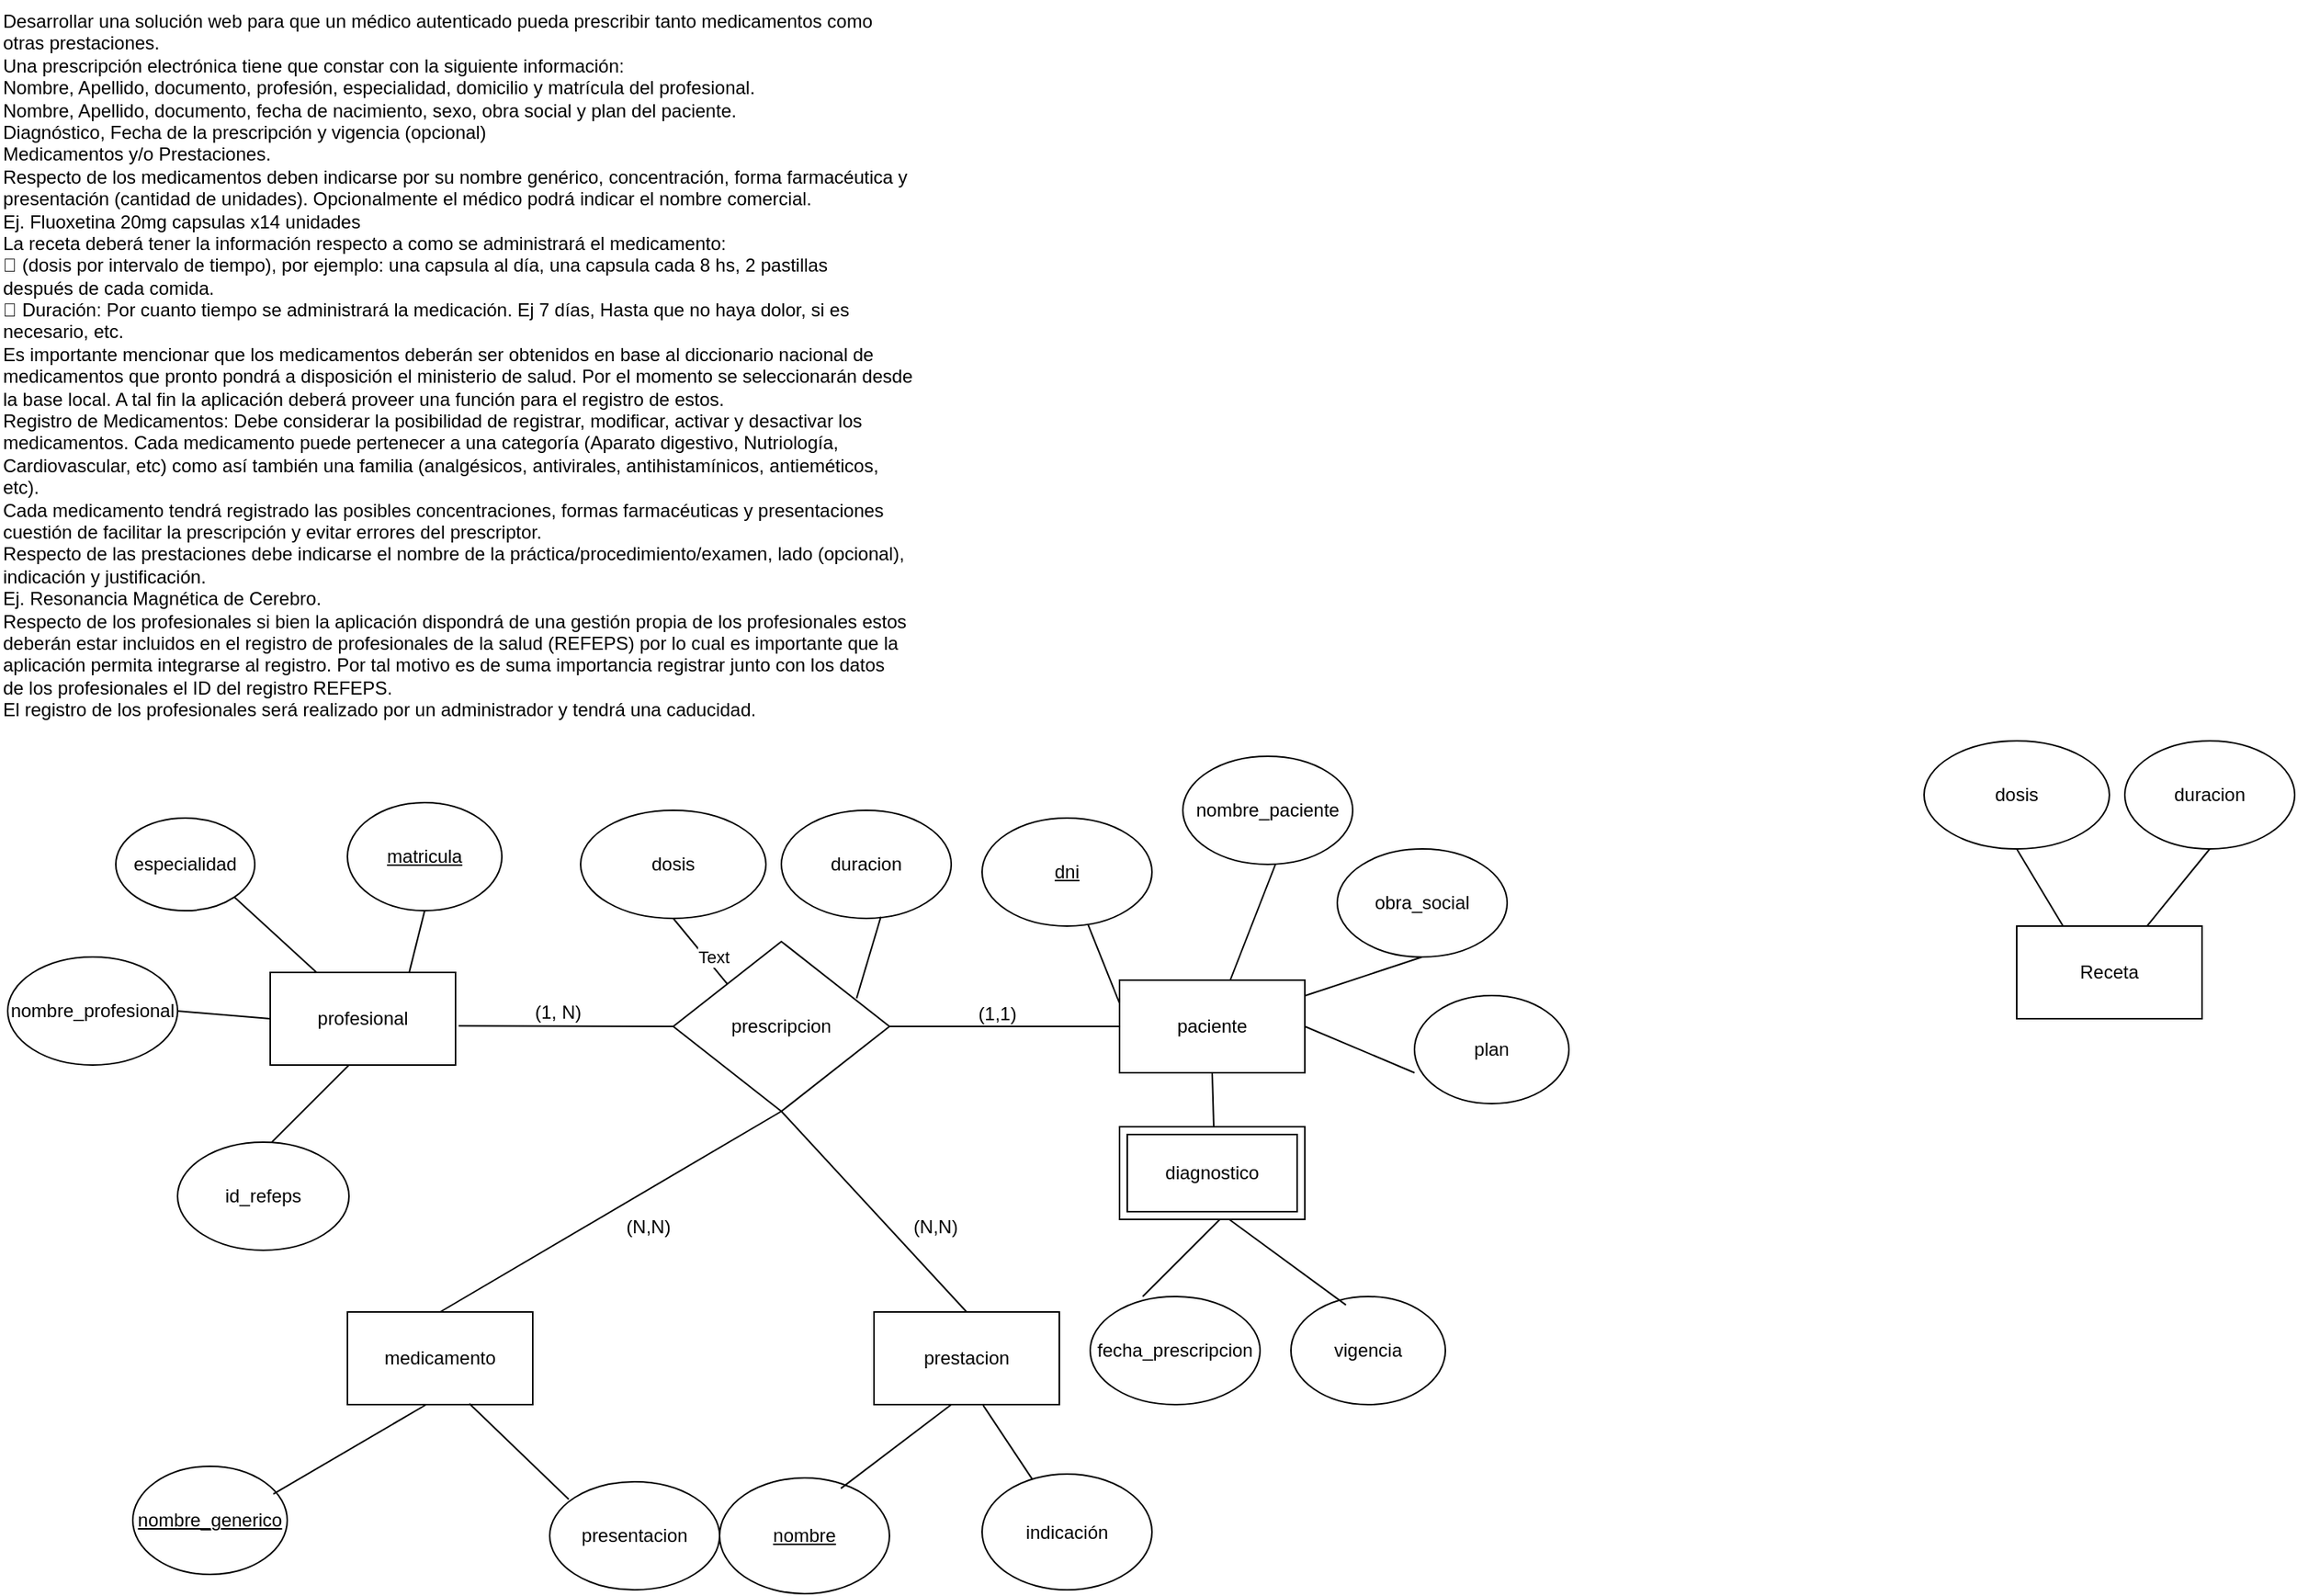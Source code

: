 <mxfile version="24.7.16">
  <diagram name="Página-1" id="OAdbk_ETyMLO9n_MLoZe">
    <mxGraphModel dx="1114" dy="508" grid="1" gridSize="10" guides="1" tooltips="1" connect="1" arrows="1" fold="1" page="1" pageScale="1" pageWidth="827" pageHeight="1169" math="0" shadow="0">
      <root>
        <mxCell id="0" />
        <mxCell id="1" parent="0" />
        <mxCell id="R6Cu_xliwM_Ngi1ejjEe-1" value="diagnostico" style="rounded=0;whiteSpace=wrap;html=1;" vertex="1" parent="1">
          <mxGeometry x="749" y="740" width="120" height="60" as="geometry" />
        </mxCell>
        <mxCell id="R6Cu_xliwM_Ngi1ejjEe-2" value="Desarrollar una solución web para que un médico autenticado pueda prescribir tanto medicamentos como&#xa;otras prestaciones.&#xa;Una prescripción electrónica tiene que constar con la siguiente información:&#xa;Nombre, Apellido, documento, profesión, especialidad, domicilio y matrícula del profesional.&#xa;Nombre, Apellido, documento, fecha de nacimiento, sexo, obra social y plan del paciente.&#xa;Diagnóstico, Fecha de la prescripción y vigencia (opcional)&#xa;Medicamentos y/o Prestaciones.&#xa;Respecto de los medicamentos deben indicarse por su nombre genérico, concentración, forma farmacéutica y&#xa;presentación (cantidad de unidades). Opcionalmente el médico podrá indicar el nombre comercial.&#xa;Ej. Fluoxetina 20mg capsulas x14 unidades&#xa;La receta deberá tener la información respecto a como se administrará el medicamento:&#xa; (dosis por intervalo de tiempo), por ejemplo: una capsula al día, una capsula cada 8 hs, 2 pastillas&#xa;después de cada comida.&#xa; Duración: Por cuanto tiempo se administrará la medicación. Ej 7 días, Hasta que no haya dolor, si es&#xa;necesario, etc.&#xa;Es importante mencionar que los medicamentos deberán ser obtenidos en base al diccionario nacional de&#xa;medicamentos que pronto pondrá a disposición el ministerio de salud. Por el momento se seleccionarán desde&#xa;la base local. A tal fin la aplicación deberá proveer una función para el registro de estos.&#xa;Registro de Medicamentos: Debe considerar la posibilidad de registrar, modificar, activar y desactivar los&#xa;medicamentos. Cada medicamento puede pertenecer a una categoría (Aparato digestivo, Nutriología,&#xa;Cardiovascular, etc) como así también una familia (analgésicos, antivirales, antihistamínicos, antieméticos,&#xa;etc).&#xa;Cada medicamento tendrá registrado las posibles concentraciones, formas farmacéuticas y presentaciones&#xa;cuestión de facilitar la prescripción y evitar errores del prescriptor.&#xa;Respecto de las prestaciones debe indicarse el nombre de la práctica/procedimiento/examen, lado (opcional),&#xa;indicación y justificación.&#xa;Ej. Resonancia Magnética de Cerebro.&#xa;Respecto de los profesionales si bien la aplicación dispondrá de una gestión propia de los profesionales estos&#xa;deberán estar incluidos en el registro de profesionales de la salud (REFEPS) por lo cual es importante que la&#xa;aplicación permita integrarse al registro. Por tal motivo es de suma importancia registrar junto con los datos&#xa;de los profesionales el ID del registro REFEPS.&#xa;El registro de los profesionales será realizado por un administrador y tendrá una caducidad." style="text;whiteSpace=wrap;html=1;" vertex="1" parent="1">
          <mxGeometry x="24" y="10" width="616" height="470" as="geometry" />
        </mxCell>
        <mxCell id="R6Cu_xliwM_Ngi1ejjEe-3" value="profesional" style="rounded=0;whiteSpace=wrap;html=1;" vertex="1" parent="1">
          <mxGeometry x="199" y="640" width="120" height="60" as="geometry" />
        </mxCell>
        <mxCell id="R6Cu_xliwM_Ngi1ejjEe-4" value="paciente" style="rounded=0;whiteSpace=wrap;html=1;" vertex="1" parent="1">
          <mxGeometry x="749" y="645" width="120" height="60" as="geometry" />
        </mxCell>
        <mxCell id="R6Cu_xliwM_Ngi1ejjEe-5" value="medicamento" style="rounded=0;whiteSpace=wrap;html=1;" vertex="1" parent="1">
          <mxGeometry x="249" y="860" width="120" height="60" as="geometry" />
        </mxCell>
        <mxCell id="R6Cu_xliwM_Ngi1ejjEe-6" value="especialidad" style="ellipse;whiteSpace=wrap;html=1;" vertex="1" parent="1">
          <mxGeometry x="99" y="540" width="90" height="60" as="geometry" />
        </mxCell>
        <mxCell id="R6Cu_xliwM_Ngi1ejjEe-7" value="&lt;u&gt;matricula&lt;/u&gt;" style="ellipse;whiteSpace=wrap;html=1;" vertex="1" parent="1">
          <mxGeometry x="249" y="530" width="100" height="70" as="geometry" />
        </mxCell>
        <mxCell id="R6Cu_xliwM_Ngi1ejjEe-8" value="nombre_profesional" style="ellipse;whiteSpace=wrap;html=1;" vertex="1" parent="1">
          <mxGeometry x="29" y="630" width="110" height="70" as="geometry" />
        </mxCell>
        <mxCell id="R6Cu_xliwM_Ngi1ejjEe-9" value="" style="endArrow=none;html=1;rounded=0;entryX=0;entryY=0.5;entryDx=0;entryDy=0;exitX=1;exitY=0.5;exitDx=0;exitDy=0;" edge="1" parent="1" source="R6Cu_xliwM_Ngi1ejjEe-8" target="R6Cu_xliwM_Ngi1ejjEe-3">
          <mxGeometry width="50" height="50" relative="1" as="geometry">
            <mxPoint x="119" y="680" as="sourcePoint" />
            <mxPoint x="169" y="630" as="targetPoint" />
          </mxGeometry>
        </mxCell>
        <mxCell id="R6Cu_xliwM_Ngi1ejjEe-10" value="" style="endArrow=none;html=1;rounded=0;entryX=1;entryY=1;entryDx=0;entryDy=0;exitX=0.25;exitY=0;exitDx=0;exitDy=0;" edge="1" parent="1" source="R6Cu_xliwM_Ngi1ejjEe-3" target="R6Cu_xliwM_Ngi1ejjEe-6">
          <mxGeometry width="50" height="50" relative="1" as="geometry">
            <mxPoint x="179" y="640" as="sourcePoint" />
            <mxPoint x="229" y="590" as="targetPoint" />
          </mxGeometry>
        </mxCell>
        <mxCell id="R6Cu_xliwM_Ngi1ejjEe-11" value="" style="endArrow=none;html=1;rounded=0;entryX=0.5;entryY=1;entryDx=0;entryDy=0;exitX=0.75;exitY=0;exitDx=0;exitDy=0;" edge="1" parent="1" source="R6Cu_xliwM_Ngi1ejjEe-3" target="R6Cu_xliwM_Ngi1ejjEe-7">
          <mxGeometry width="50" height="50" relative="1" as="geometry">
            <mxPoint x="259" y="650" as="sourcePoint" />
            <mxPoint x="309" y="600" as="targetPoint" />
          </mxGeometry>
        </mxCell>
        <mxCell id="R6Cu_xliwM_Ngi1ejjEe-12" value="&lt;u&gt;dni&lt;/u&gt;" style="ellipse;whiteSpace=wrap;html=1;" vertex="1" parent="1">
          <mxGeometry x="660" y="540" width="110" height="70" as="geometry" />
        </mxCell>
        <mxCell id="R6Cu_xliwM_Ngi1ejjEe-13" value="nombre_paciente" style="ellipse;whiteSpace=wrap;html=1;" vertex="1" parent="1">
          <mxGeometry x="790" y="500" width="110" height="70" as="geometry" />
        </mxCell>
        <mxCell id="R6Cu_xliwM_Ngi1ejjEe-14" value="obra_social" style="ellipse;whiteSpace=wrap;html=1;" vertex="1" parent="1">
          <mxGeometry x="890" y="560" width="110" height="70" as="geometry" />
        </mxCell>
        <mxCell id="R6Cu_xliwM_Ngi1ejjEe-15" value="plan" style="ellipse;whiteSpace=wrap;html=1;" vertex="1" parent="1">
          <mxGeometry x="940" y="655" width="100" height="70" as="geometry" />
        </mxCell>
        <mxCell id="R6Cu_xliwM_Ngi1ejjEe-16" value="" style="endArrow=none;html=1;rounded=0;entryX=0;entryY=0.25;entryDx=0;entryDy=0;" edge="1" parent="1" source="R6Cu_xliwM_Ngi1ejjEe-12" target="R6Cu_xliwM_Ngi1ejjEe-4">
          <mxGeometry width="50" height="50" relative="1" as="geometry">
            <mxPoint x="539" y="690" as="sourcePoint" />
            <mxPoint x="589" y="640" as="targetPoint" />
          </mxGeometry>
        </mxCell>
        <mxCell id="R6Cu_xliwM_Ngi1ejjEe-17" value="" style="endArrow=none;html=1;rounded=0;entryX=0.545;entryY=1;entryDx=0;entryDy=0;entryPerimeter=0;" edge="1" parent="1" source="R6Cu_xliwM_Ngi1ejjEe-4" target="R6Cu_xliwM_Ngi1ejjEe-13">
          <mxGeometry width="50" height="50" relative="1" as="geometry">
            <mxPoint x="629" y="630" as="sourcePoint" />
            <mxPoint x="599" y="600" as="targetPoint" />
          </mxGeometry>
        </mxCell>
        <mxCell id="R6Cu_xliwM_Ngi1ejjEe-18" value="" style="endArrow=none;html=1;rounded=0;exitX=1;exitY=0.5;exitDx=0;exitDy=0;entryX=0;entryY=0.714;entryDx=0;entryDy=0;entryPerimeter=0;" edge="1" parent="1" source="R6Cu_xliwM_Ngi1ejjEe-4" target="R6Cu_xliwM_Ngi1ejjEe-15">
          <mxGeometry width="50" height="50" relative="1" as="geometry">
            <mxPoint x="719" y="695" as="sourcePoint" />
            <mxPoint x="769" y="645" as="targetPoint" />
          </mxGeometry>
        </mxCell>
        <mxCell id="R6Cu_xliwM_Ngi1ejjEe-19" value="" style="endArrow=none;html=1;rounded=0;entryX=0.5;entryY=1;entryDx=0;entryDy=0;" edge="1" parent="1" source="R6Cu_xliwM_Ngi1ejjEe-4" target="R6Cu_xliwM_Ngi1ejjEe-14">
          <mxGeometry width="50" height="50" relative="1" as="geometry">
            <mxPoint x="709" y="640" as="sourcePoint" />
            <mxPoint x="759" y="590" as="targetPoint" />
          </mxGeometry>
        </mxCell>
        <mxCell id="R6Cu_xliwM_Ngi1ejjEe-20" value="&lt;u&gt;nombre_generico&lt;/u&gt;" style="ellipse;whiteSpace=wrap;html=1;" vertex="1" parent="1">
          <mxGeometry x="110" y="960" width="100" height="70" as="geometry" />
        </mxCell>
        <mxCell id="R6Cu_xliwM_Ngi1ejjEe-21" value="presentacion" style="ellipse;whiteSpace=wrap;html=1;" vertex="1" parent="1">
          <mxGeometry x="380" y="970" width="110" height="70" as="geometry" />
        </mxCell>
        <mxCell id="R6Cu_xliwM_Ngi1ejjEe-22" value="" style="endArrow=none;html=1;rounded=0;exitX=0.112;exitY=0.162;exitDx=0;exitDy=0;entryX=0.658;entryY=0.989;entryDx=0;entryDy=0;entryPerimeter=0;exitPerimeter=0;" edge="1" parent="1" source="R6Cu_xliwM_Ngi1ejjEe-21" target="R6Cu_xliwM_Ngi1ejjEe-5">
          <mxGeometry width="50" height="50" relative="1" as="geometry">
            <mxPoint x="179" y="990" as="sourcePoint" />
            <mxPoint x="500" y="940" as="targetPoint" />
          </mxGeometry>
        </mxCell>
        <mxCell id="R6Cu_xliwM_Ngi1ejjEe-23" value="" style="endArrow=none;html=1;rounded=0;exitX=0.91;exitY=0.257;exitDx=0;exitDy=0;exitPerimeter=0;entryX=0.425;entryY=1;entryDx=0;entryDy=0;entryPerimeter=0;" edge="1" parent="1" source="R6Cu_xliwM_Ngi1ejjEe-20" target="R6Cu_xliwM_Ngi1ejjEe-5">
          <mxGeometry width="50" height="50" relative="1" as="geometry">
            <mxPoint x="119" y="950" as="sourcePoint" />
            <mxPoint x="159" y="900" as="targetPoint" />
          </mxGeometry>
        </mxCell>
        <mxCell id="R6Cu_xliwM_Ngi1ejjEe-24" value="dosis" style="ellipse;whiteSpace=wrap;html=1;" vertex="1" parent="1">
          <mxGeometry x="400" y="535" width="120" height="70" as="geometry" />
        </mxCell>
        <mxCell id="R6Cu_xliwM_Ngi1ejjEe-25" value="duracion" style="ellipse;whiteSpace=wrap;html=1;" vertex="1" parent="1">
          <mxGeometry x="530" y="535" width="110" height="70" as="geometry" />
        </mxCell>
        <mxCell id="R6Cu_xliwM_Ngi1ejjEe-26" value="" style="endArrow=none;html=1;rounded=0;exitX=0.848;exitY=0.334;exitDx=0;exitDy=0;exitPerimeter=0;entryX=0.586;entryY=0.984;entryDx=0;entryDy=0;entryPerimeter=0;" edge="1" parent="1" source="R6Cu_xliwM_Ngi1ejjEe-28" target="R6Cu_xliwM_Ngi1ejjEe-25">
          <mxGeometry width="50" height="50" relative="1" as="geometry">
            <mxPoint x="618" y="668.02" as="sourcePoint" />
            <mxPoint x="590" y="610" as="targetPoint" />
          </mxGeometry>
        </mxCell>
        <mxCell id="R6Cu_xliwM_Ngi1ejjEe-27" value="" style="endArrow=none;html=1;rounded=0;entryX=0;entryY=0;entryDx=0;entryDy=0;exitX=0.5;exitY=1;exitDx=0;exitDy=0;" edge="1" parent="1" source="R6Cu_xliwM_Ngi1ejjEe-24" target="R6Cu_xliwM_Ngi1ejjEe-28">
          <mxGeometry width="50" height="50" relative="1" as="geometry">
            <mxPoint x="470" y="610" as="sourcePoint" />
            <mxPoint x="619" y="910" as="targetPoint" />
          </mxGeometry>
        </mxCell>
        <mxCell id="zpOh2JFRQXcmT8-b-XCq-2" value="Text" style="edgeLabel;html=1;align=center;verticalAlign=middle;resizable=0;points=[];" vertex="1" connectable="0" parent="R6Cu_xliwM_Ngi1ejjEe-27">
          <mxGeometry x="0.301" y="4" relative="1" as="geometry">
            <mxPoint as="offset" />
          </mxGeometry>
        </mxCell>
        <mxCell id="R6Cu_xliwM_Ngi1ejjEe-28" value="prescripcion" style="rhombus;whiteSpace=wrap;html=1;" vertex="1" parent="1">
          <mxGeometry x="460" y="620" width="140" height="110" as="geometry" />
        </mxCell>
        <mxCell id="R6Cu_xliwM_Ngi1ejjEe-29" value="(1, N)" style="text;html=1;align=center;verticalAlign=middle;resizable=0;points=[];autosize=1;strokeColor=none;fillColor=none;" vertex="1" parent="1">
          <mxGeometry x="360" y="651" width="50" height="30" as="geometry" />
        </mxCell>
        <mxCell id="R6Cu_xliwM_Ngi1ejjEe-30" value="(1,1)" style="text;html=1;align=center;verticalAlign=middle;whiteSpace=wrap;rounded=0;" vertex="1" parent="1">
          <mxGeometry x="640" y="652" width="60" height="30" as="geometry" />
        </mxCell>
        <mxCell id="R6Cu_xliwM_Ngi1ejjEe-31" value="" style="endArrow=none;html=1;rounded=0;entryX=0.5;entryY=1;entryDx=0;entryDy=0;exitX=0.5;exitY=0;exitDx=0;exitDy=0;" edge="1" parent="1" source="R6Cu_xliwM_Ngi1ejjEe-5" target="R6Cu_xliwM_Ngi1ejjEe-28">
          <mxGeometry width="50" height="50" relative="1" as="geometry">
            <mxPoint x="530" y="870" as="sourcePoint" />
            <mxPoint x="524" y="730" as="targetPoint" />
          </mxGeometry>
        </mxCell>
        <mxCell id="R6Cu_xliwM_Ngi1ejjEe-32" value="(N,N)" style="text;html=1;align=center;verticalAlign=middle;whiteSpace=wrap;rounded=0;" vertex="1" parent="1">
          <mxGeometry x="414" y="790" width="60" height="30" as="geometry" />
        </mxCell>
        <mxCell id="R6Cu_xliwM_Ngi1ejjEe-33" value="" style="endArrow=none;html=1;rounded=0;entryX=0;entryY=0.5;entryDx=0;entryDy=0;exitX=1.017;exitY=0.578;exitDx=0;exitDy=0;exitPerimeter=0;" edge="1" parent="1" source="R6Cu_xliwM_Ngi1ejjEe-3" target="R6Cu_xliwM_Ngi1ejjEe-28">
          <mxGeometry width="50" height="50" relative="1" as="geometry">
            <mxPoint x="380" y="735" as="sourcePoint" />
            <mxPoint x="430" y="685" as="targetPoint" />
          </mxGeometry>
        </mxCell>
        <mxCell id="R6Cu_xliwM_Ngi1ejjEe-34" value="" style="endArrow=none;html=1;rounded=0;exitX=1;exitY=0.5;exitDx=0;exitDy=0;entryX=0;entryY=0.5;entryDx=0;entryDy=0;" edge="1" parent="1" source="R6Cu_xliwM_Ngi1ejjEe-28" target="R6Cu_xliwM_Ngi1ejjEe-4">
          <mxGeometry width="50" height="50" relative="1" as="geometry">
            <mxPoint x="550" y="780" as="sourcePoint" />
            <mxPoint x="700" y="700" as="targetPoint" />
          </mxGeometry>
        </mxCell>
        <mxCell id="R6Cu_xliwM_Ngi1ejjEe-35" value="prestacion" style="rounded=0;whiteSpace=wrap;html=1;" vertex="1" parent="1">
          <mxGeometry x="590" y="860" width="120" height="60" as="geometry" />
        </mxCell>
        <mxCell id="R6Cu_xliwM_Ngi1ejjEe-36" value="" style="endArrow=none;html=1;rounded=0;entryX=0.5;entryY=1;entryDx=0;entryDy=0;exitX=0.5;exitY=0;exitDx=0;exitDy=0;" edge="1" parent="1" source="R6Cu_xliwM_Ngi1ejjEe-35" target="R6Cu_xliwM_Ngi1ejjEe-28">
          <mxGeometry width="50" height="50" relative="1" as="geometry">
            <mxPoint x="590" y="960" as="sourcePoint" />
            <mxPoint x="640" y="910" as="targetPoint" />
          </mxGeometry>
        </mxCell>
        <mxCell id="R6Cu_xliwM_Ngi1ejjEe-37" value="&lt;u&gt;nombre&lt;/u&gt;" style="ellipse;whiteSpace=wrap;html=1;" vertex="1" parent="1">
          <mxGeometry x="490" y="967.5" width="110" height="75" as="geometry" />
        </mxCell>
        <mxCell id="R6Cu_xliwM_Ngi1ejjEe-38" value="indicación" style="ellipse;whiteSpace=wrap;html=1;" vertex="1" parent="1">
          <mxGeometry x="660" y="965" width="110" height="75" as="geometry" />
        </mxCell>
        <mxCell id="R6Cu_xliwM_Ngi1ejjEe-39" value="" style="endArrow=none;html=1;rounded=0;entryX=0.417;entryY=1;entryDx=0;entryDy=0;entryPerimeter=0;exitX=0.714;exitY=0.091;exitDx=0;exitDy=0;exitPerimeter=0;" edge="1" parent="1" source="R6Cu_xliwM_Ngi1ejjEe-37" target="R6Cu_xliwM_Ngi1ejjEe-35">
          <mxGeometry width="50" height="50" relative="1" as="geometry">
            <mxPoint x="660" y="980" as="sourcePoint" />
            <mxPoint x="710" y="930" as="targetPoint" />
          </mxGeometry>
        </mxCell>
        <mxCell id="R6Cu_xliwM_Ngi1ejjEe-40" value="" style="endArrow=none;html=1;rounded=0;exitX=0.589;exitY=1.007;exitDx=0;exitDy=0;exitPerimeter=0;" edge="1" parent="1" source="R6Cu_xliwM_Ngi1ejjEe-35" target="R6Cu_xliwM_Ngi1ejjEe-38">
          <mxGeometry width="50" height="50" relative="1" as="geometry">
            <mxPoint x="814" y="980" as="sourcePoint" />
            <mxPoint x="864" y="930" as="targetPoint" />
          </mxGeometry>
        </mxCell>
        <mxCell id="R6Cu_xliwM_Ngi1ejjEe-41" value="(N,N)" style="text;html=1;align=center;verticalAlign=middle;whiteSpace=wrap;rounded=0;" vertex="1" parent="1">
          <mxGeometry x="600" y="790" width="60" height="30" as="geometry" />
        </mxCell>
        <mxCell id="R6Cu_xliwM_Ngi1ejjEe-42" value="id_refeps" style="ellipse;whiteSpace=wrap;html=1;" vertex="1" parent="1">
          <mxGeometry x="139" y="750" width="111" height="70" as="geometry" />
        </mxCell>
        <mxCell id="R6Cu_xliwM_Ngi1ejjEe-43" value="" style="endArrow=none;html=1;rounded=0;" edge="1" parent="1">
          <mxGeometry width="50" height="50" relative="1" as="geometry">
            <mxPoint x="200" y="750" as="sourcePoint" />
            <mxPoint x="250" y="700" as="targetPoint" />
          </mxGeometry>
        </mxCell>
        <mxCell id="R6Cu_xliwM_Ngi1ejjEe-44" value="vigencia" style="ellipse;whiteSpace=wrap;html=1;" vertex="1" parent="1">
          <mxGeometry x="860" y="850" width="100" height="70" as="geometry" />
        </mxCell>
        <mxCell id="R6Cu_xliwM_Ngi1ejjEe-45" value="fecha_prescripcion" style="ellipse;whiteSpace=wrap;html=1;" vertex="1" parent="1">
          <mxGeometry x="730" y="850" width="110" height="70" as="geometry" />
        </mxCell>
        <mxCell id="R6Cu_xliwM_Ngi1ejjEe-46" value="diagnostico" style="rounded=0;whiteSpace=wrap;html=1;" vertex="1" parent="1">
          <mxGeometry x="754" y="745" width="110" height="50" as="geometry" />
        </mxCell>
        <mxCell id="R6Cu_xliwM_Ngi1ejjEe-47" value="" style="endArrow=none;html=1;rounded=0;exitX=0.356;exitY=0.078;exitDx=0;exitDy=0;exitPerimeter=0;" edge="1" parent="1" source="R6Cu_xliwM_Ngi1ejjEe-44">
          <mxGeometry width="50" height="50" relative="1" as="geometry">
            <mxPoint x="890" y="850" as="sourcePoint" />
            <mxPoint x="820" y="800" as="targetPoint" />
          </mxGeometry>
        </mxCell>
        <mxCell id="R6Cu_xliwM_Ngi1ejjEe-48" value="" style="endArrow=none;html=1;rounded=0;" edge="1" parent="1">
          <mxGeometry width="50" height="50" relative="1" as="geometry">
            <mxPoint x="764" y="850" as="sourcePoint" />
            <mxPoint x="814" y="800" as="targetPoint" />
          </mxGeometry>
        </mxCell>
        <mxCell id="R6Cu_xliwM_Ngi1ejjEe-49" value="" style="endArrow=none;html=1;rounded=0;entryX=0.5;entryY=1;entryDx=0;entryDy=0;" edge="1" parent="1" target="R6Cu_xliwM_Ngi1ejjEe-4">
          <mxGeometry width="50" height="50" relative="1" as="geometry">
            <mxPoint x="810" y="740" as="sourcePoint" />
            <mxPoint x="860" y="690" as="targetPoint" />
          </mxGeometry>
        </mxCell>
        <mxCell id="zpOh2JFRQXcmT8-b-XCq-1" value="Receta" style="rounded=0;whiteSpace=wrap;html=1;" vertex="1" parent="1">
          <mxGeometry x="1330" y="610" width="120" height="60" as="geometry" />
        </mxCell>
        <mxCell id="zpOh2JFRQXcmT8-b-XCq-3" value="dosis" style="ellipse;whiteSpace=wrap;html=1;" vertex="1" parent="1">
          <mxGeometry x="1270" y="490" width="120" height="70" as="geometry" />
        </mxCell>
        <mxCell id="zpOh2JFRQXcmT8-b-XCq-4" value="duracion" style="ellipse;whiteSpace=wrap;html=1;" vertex="1" parent="1">
          <mxGeometry x="1400" y="490" width="110" height="70" as="geometry" />
        </mxCell>
        <mxCell id="zpOh2JFRQXcmT8-b-XCq-8" value="" style="endArrow=none;html=1;rounded=0;entryX=0.5;entryY=1;entryDx=0;entryDy=0;" edge="1" parent="1" source="zpOh2JFRQXcmT8-b-XCq-1" target="zpOh2JFRQXcmT8-b-XCq-4">
          <mxGeometry width="50" height="50" relative="1" as="geometry">
            <mxPoint x="1400" y="600" as="sourcePoint" />
            <mxPoint x="1440" y="570" as="targetPoint" />
          </mxGeometry>
        </mxCell>
        <mxCell id="zpOh2JFRQXcmT8-b-XCq-9" value="" style="endArrow=none;html=1;rounded=0;entryX=0.25;entryY=0;entryDx=0;entryDy=0;exitX=0.5;exitY=1;exitDx=0;exitDy=0;" edge="1" parent="1" source="zpOh2JFRQXcmT8-b-XCq-3" target="zpOh2JFRQXcmT8-b-XCq-1">
          <mxGeometry relative="1" as="geometry">
            <mxPoint x="1280" y="570" as="sourcePoint" />
            <mxPoint x="1440" y="570" as="targetPoint" />
          </mxGeometry>
        </mxCell>
      </root>
    </mxGraphModel>
  </diagram>
</mxfile>
